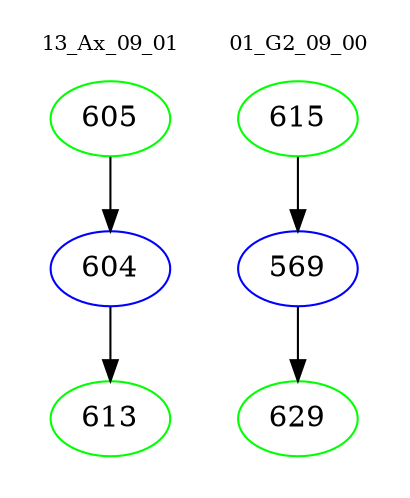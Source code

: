 digraph{
subgraph cluster_0 {
color = white
label = "13_Ax_09_01";
fontsize=10;
T0_605 [label="605", color="green"]
T0_605 -> T0_604 [color="black"]
T0_604 [label="604", color="blue"]
T0_604 -> T0_613 [color="black"]
T0_613 [label="613", color="green"]
}
subgraph cluster_1 {
color = white
label = "01_G2_09_00";
fontsize=10;
T1_615 [label="615", color="green"]
T1_615 -> T1_569 [color="black"]
T1_569 [label="569", color="blue"]
T1_569 -> T1_629 [color="black"]
T1_629 [label="629", color="green"]
}
}
